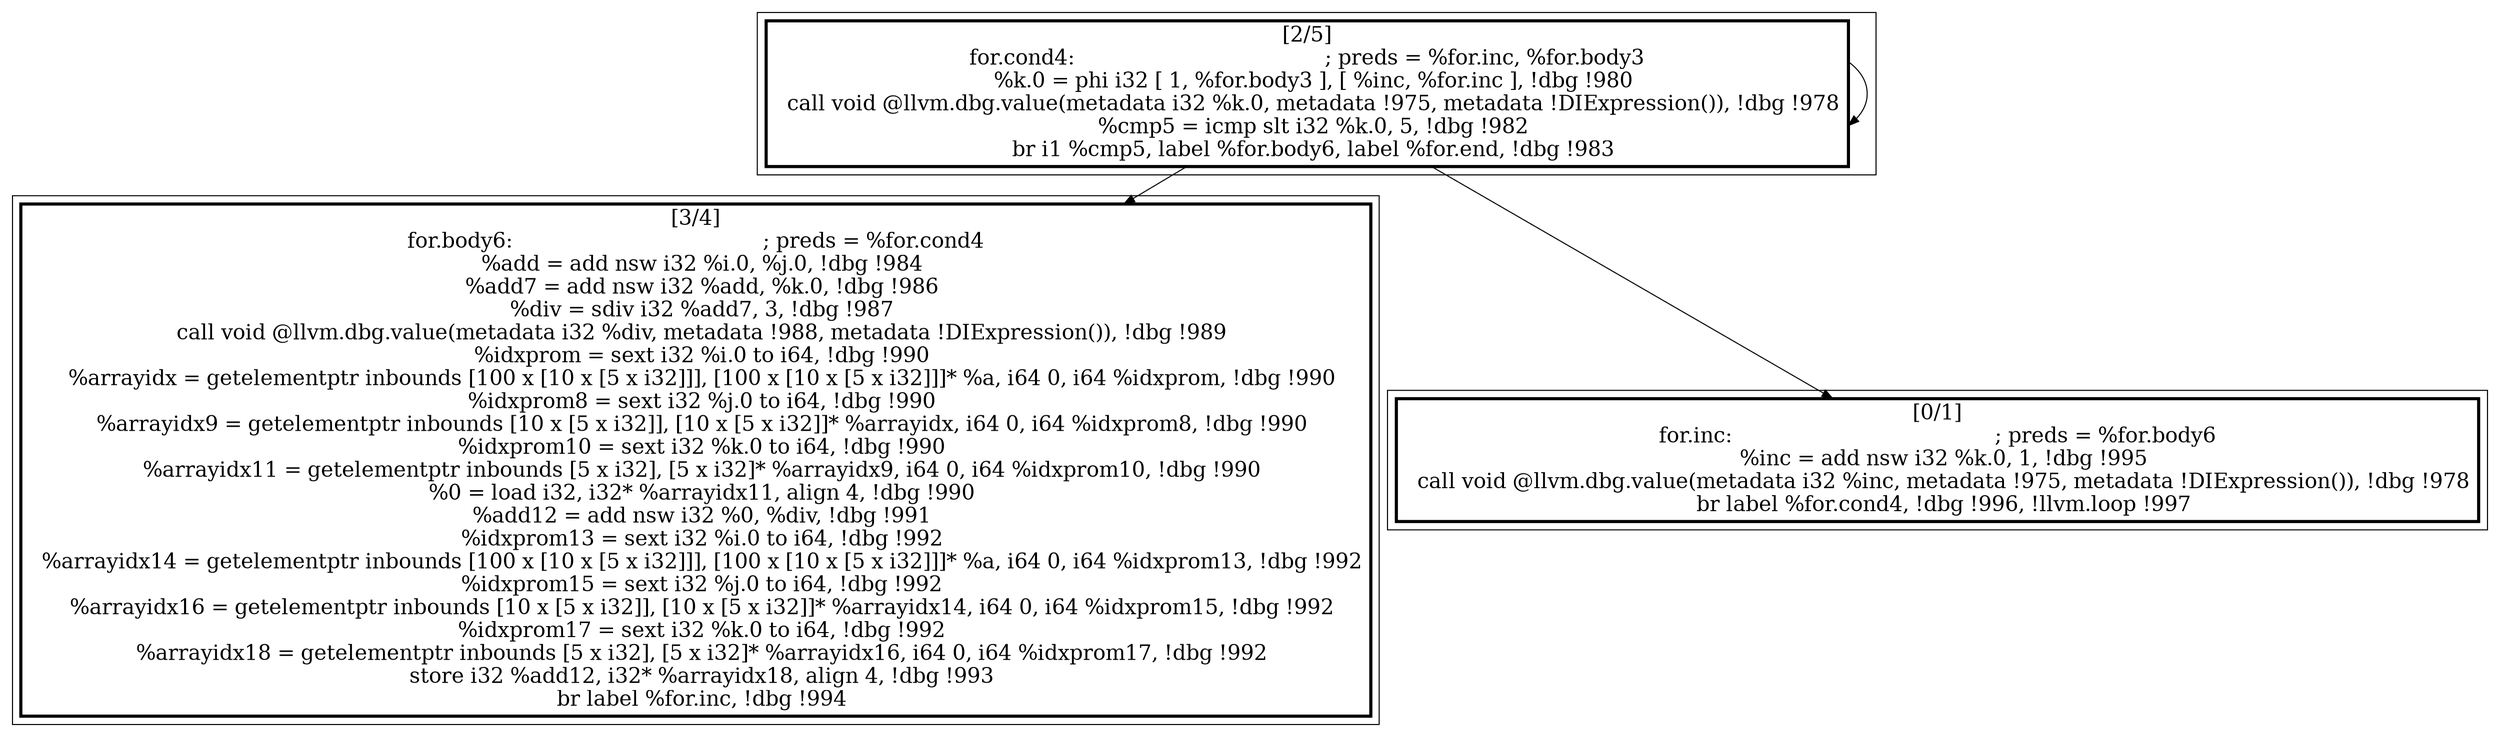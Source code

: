 
digraph G {



node83->node83 [ ]
node83->node84 [ ]
node83->node82 [ ]


subgraph cluster2 {


node84 [penwidth=3.0,fontsize=20,shape=rectangle,label="[3/4]
for.body6:                                        ; preds = %for.cond4
  %add = add nsw i32 %i.0, %j.0, !dbg !984
  %add7 = add nsw i32 %add, %k.0, !dbg !986
  %div = sdiv i32 %add7, 3, !dbg !987
  call void @llvm.dbg.value(metadata i32 %div, metadata !988, metadata !DIExpression()), !dbg !989
  %idxprom = sext i32 %i.0 to i64, !dbg !990
  %arrayidx = getelementptr inbounds [100 x [10 x [5 x i32]]], [100 x [10 x [5 x i32]]]* %a, i64 0, i64 %idxprom, !dbg !990
  %idxprom8 = sext i32 %j.0 to i64, !dbg !990
  %arrayidx9 = getelementptr inbounds [10 x [5 x i32]], [10 x [5 x i32]]* %arrayidx, i64 0, i64 %idxprom8, !dbg !990
  %idxprom10 = sext i32 %k.0 to i64, !dbg !990
  %arrayidx11 = getelementptr inbounds [5 x i32], [5 x i32]* %arrayidx9, i64 0, i64 %idxprom10, !dbg !990
  %0 = load i32, i32* %arrayidx11, align 4, !dbg !990
  %add12 = add nsw i32 %0, %div, !dbg !991
  %idxprom13 = sext i32 %i.0 to i64, !dbg !992
  %arrayidx14 = getelementptr inbounds [100 x [10 x [5 x i32]]], [100 x [10 x [5 x i32]]]* %a, i64 0, i64 %idxprom13, !dbg !992
  %idxprom15 = sext i32 %j.0 to i64, !dbg !992
  %arrayidx16 = getelementptr inbounds [10 x [5 x i32]], [10 x [5 x i32]]* %arrayidx14, i64 0, i64 %idxprom15, !dbg !992
  %idxprom17 = sext i32 %k.0 to i64, !dbg !992
  %arrayidx18 = getelementptr inbounds [5 x i32], [5 x i32]* %arrayidx16, i64 0, i64 %idxprom17, !dbg !992
  store i32 %add12, i32* %arrayidx18, align 4, !dbg !993
  br label %for.inc, !dbg !994
" ]



}

subgraph cluster0 {


node82 [penwidth=3.0,fontsize=20,shape=rectangle,label="[0/1]
for.inc:                                          ; preds = %for.body6
  %inc = add nsw i32 %k.0, 1, !dbg !995
  call void @llvm.dbg.value(metadata i32 %inc, metadata !975, metadata !DIExpression()), !dbg !978
  br label %for.cond4, !dbg !996, !llvm.loop !997
" ]



}

subgraph cluster1 {


node83 [penwidth=3.0,fontsize=20,shape=rectangle,label="[2/5]
for.cond4:                                        ; preds = %for.inc, %for.body3
  %k.0 = phi i32 [ 1, %for.body3 ], [ %inc, %for.inc ], !dbg !980
  call void @llvm.dbg.value(metadata i32 %k.0, metadata !975, metadata !DIExpression()), !dbg !978
  %cmp5 = icmp slt i32 %k.0, 5, !dbg !982
  br i1 %cmp5, label %for.body6, label %for.end, !dbg !983
" ]



}

}
